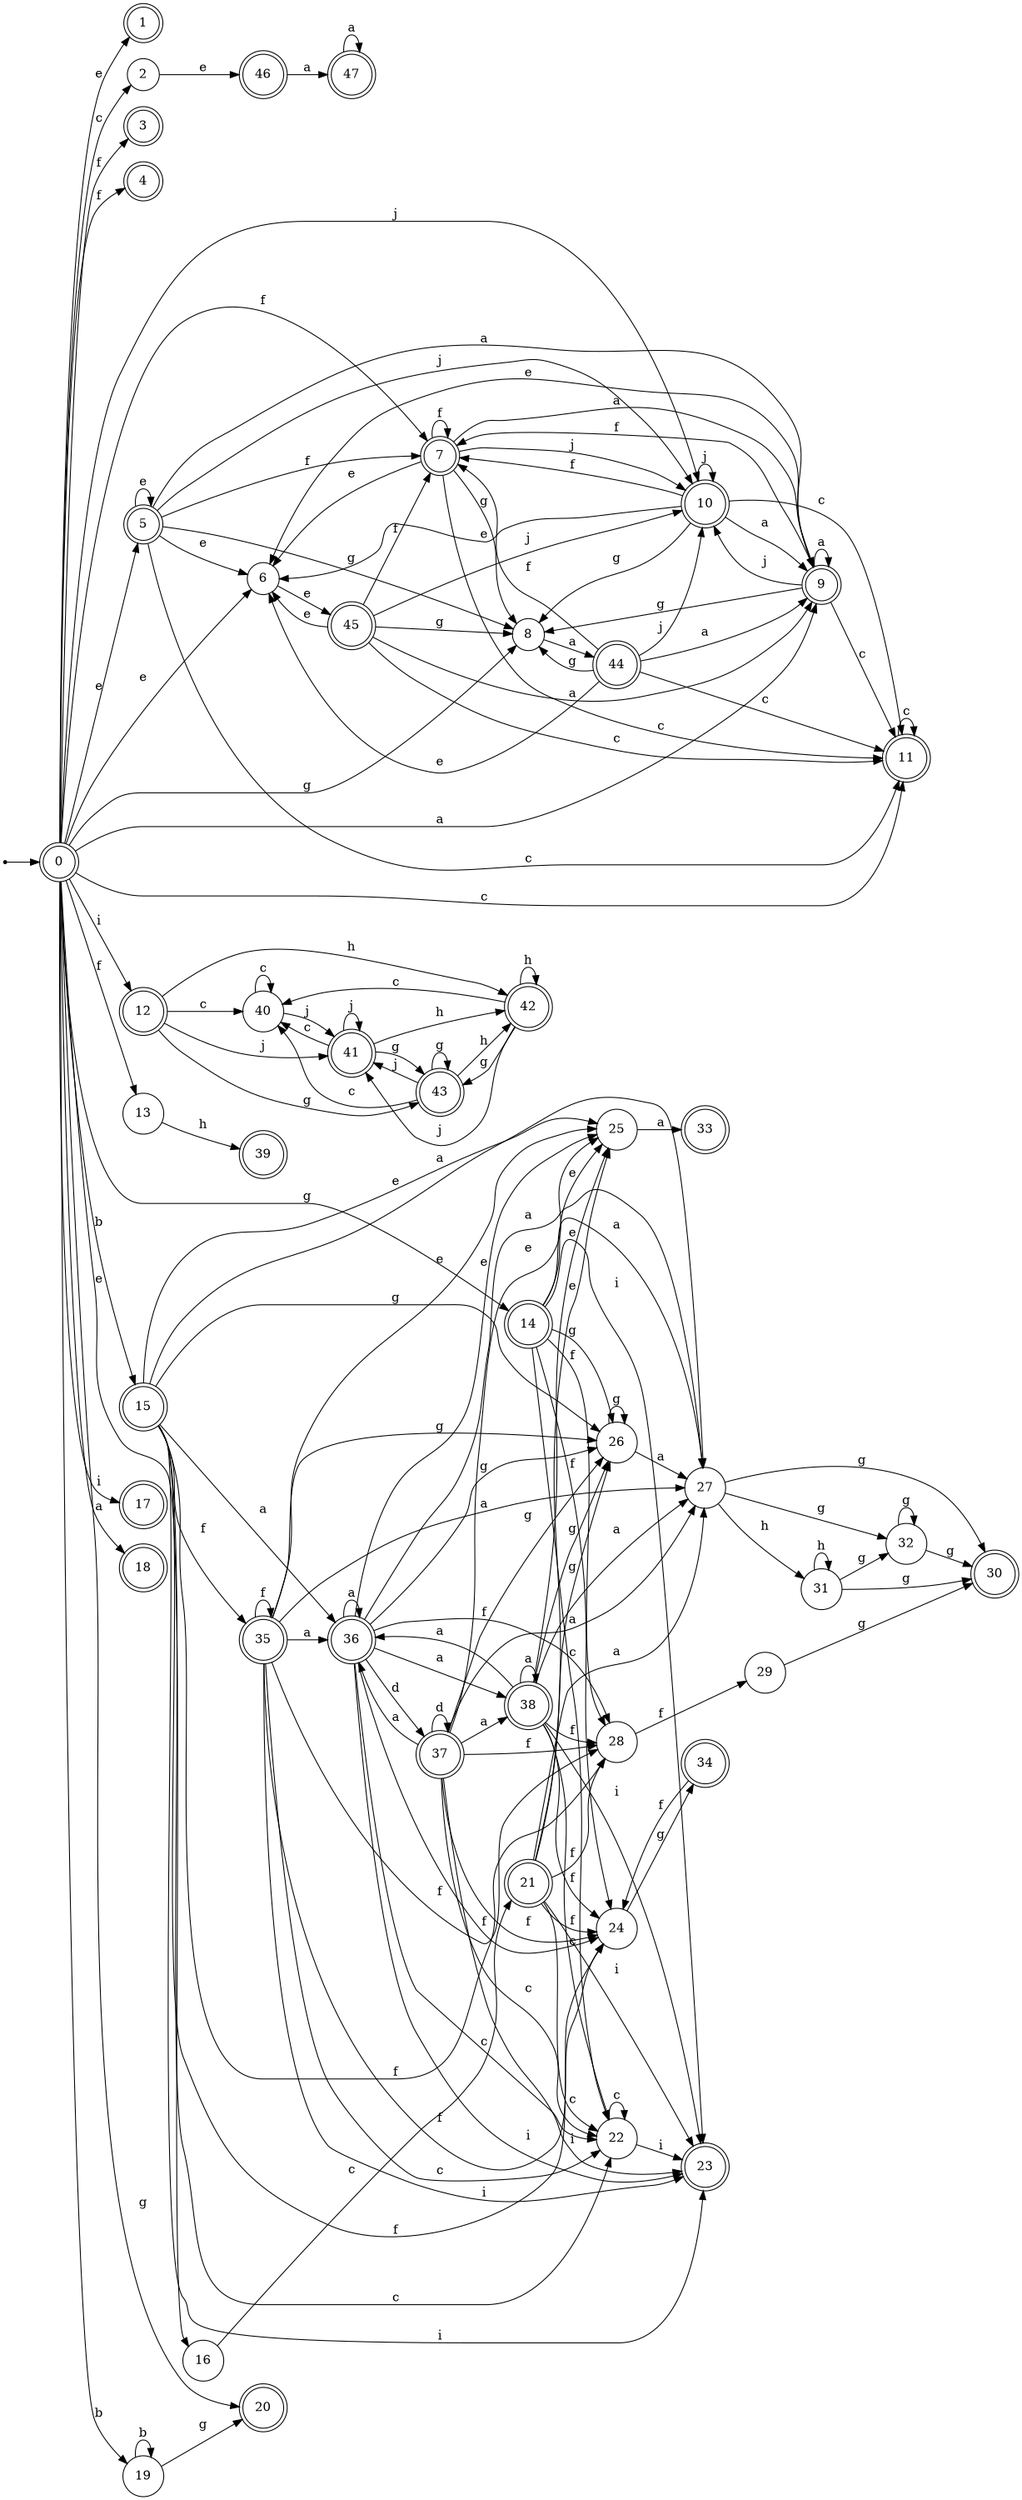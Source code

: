 digraph finite_state_machine {
rankdir=LR;
size="20,20";
node [shape = point]; "dummy0"
node [shape = doublecircle]; "0";"dummy0" -> "0";
node [shape = doublecircle]; "1";node [shape = circle]; "2";
node [shape = doublecircle]; "3";node [shape = doublecircle]; "4";node [shape = doublecircle]; "5";node [shape = circle]; "6";
node [shape = doublecircle]; "7";node [shape = circle]; "8";
node [shape = doublecircle]; "9";node [shape = doublecircle]; "10";node [shape = doublecircle]; "11";node [shape = doublecircle]; "12";node [shape = circle]; "13";
node [shape = doublecircle]; "14";node [shape = doublecircle]; "15";node [shape = circle]; "16";
node [shape = doublecircle]; "17";node [shape = doublecircle]; "18";node [shape = circle]; "19";
node [shape = doublecircle]; "20";node [shape = doublecircle]; "21";node [shape = circle]; "22";
node [shape = doublecircle]; "23";node [shape = circle]; "24";
node [shape = circle]; "25";
node [shape = circle]; "26";
node [shape = circle]; "27";
node [shape = circle]; "28";
node [shape = circle]; "29";
node [shape = doublecircle]; "30";node [shape = circle]; "31";
node [shape = circle]; "32";
node [shape = doublecircle]; "33";node [shape = doublecircle]; "34";node [shape = doublecircle]; "35";node [shape = doublecircle]; "36";node [shape = doublecircle]; "37";node [shape = doublecircle]; "38";node [shape = doublecircle]; "39";node [shape = circle]; "40";
node [shape = doublecircle]; "41";node [shape = doublecircle]; "42";node [shape = doublecircle]; "43";node [shape = doublecircle]; "44";node [shape = doublecircle]; "45";node [shape = doublecircle]; "46";node [shape = doublecircle]; "47";"0" -> "16" [label = "e"];
 "0" -> "1" [label = "e"];
 "0" -> "5" [label = "e"];
 "0" -> "6" [label = "e"];
 "0" -> "2" [label = "c"];
 "0" -> "11" [label = "c"];
 "0" -> "3" [label = "f"];
 "0" -> "4" [label = "f"];
 "0" -> "13" [label = "f"];
 "0" -> "7" [label = "f"];
 "0" -> "8" [label = "g"];
 "0" -> "20" [label = "g"];
 "0" -> "14" [label = "g"];
 "0" -> "9" [label = "a"];
 "0" -> "18" [label = "a"];
 "0" -> "10" [label = "j"];
 "0" -> "17" [label = "i"];
 "0" -> "12" [label = "i"];
 "0" -> "19" [label = "b"];
 "0" -> "15" [label = "b"];
 "19" -> "19" [label = "b"];
 "19" -> "20" [label = "g"];
 "16" -> "21" [label = "c"];
 "21" -> "22" [label = "c"];
 "21" -> "23" [label = "i"];
 "21" -> "24" [label = "f"];
 "21" -> "28" [label = "f"];
 "21" -> "25" [label = "e"];
 "21" -> "26" [label = "g"];
 "21" -> "27" [label = "a"];
 "28" -> "29" [label = "f"];
 "29" -> "30" [label = "g"];
 "27" -> "31" [label = "h"];
 "27" -> "32" [label = "g"];
 "27" -> "30" [label = "g"];
 "32" -> "32" [label = "g"];
 "32" -> "30" [label = "g"];
 "31" -> "31" [label = "h"];
 "31" -> "32" [label = "g"];
 "31" -> "30" [label = "g"];
 "26" -> "26" [label = "g"];
 "26" -> "27" [label = "a"];
 "25" -> "33" [label = "a"];
 "24" -> "34" [label = "g"];
 "34" -> "24" [label = "f"];
 "22" -> "22" [label = "c"];
 "22" -> "23" [label = "i"];
 "15" -> "24" [label = "f"];
 "15" -> "35" [label = "f"];
 "15" -> "28" [label = "f"];
 "15" -> "27" [label = "a"];
 "15" -> "36" [label = "a"];
 "15" -> "22" [label = "c"];
 "15" -> "23" [label = "i"];
 "15" -> "25" [label = "e"];
 "15" -> "26" [label = "g"];
 "36" -> "27" [label = "a"];
 "36" -> "36" [label = "a"];
 "36" -> "38" [label = "a"];
 "36" -> "37" [label = "d"];
 "36" -> "22" [label = "c"];
 "36" -> "23" [label = "i"];
 "36" -> "24" [label = "f"];
 "36" -> "28" [label = "f"];
 "36" -> "25" [label = "e"];
 "36" -> "26" [label = "g"];
 "38" -> "27" [label = "a"];
 "38" -> "36" [label = "a"];
 "38" -> "38" [label = "a"];
 "38" -> "22" [label = "c"];
 "38" -> "23" [label = "i"];
 "38" -> "24" [label = "f"];
 "38" -> "28" [label = "f"];
 "38" -> "25" [label = "e"];
 "38" -> "26" [label = "g"];
 "37" -> "37" [label = "d"];
 "37" -> "27" [label = "a"];
 "37" -> "36" [label = "a"];
 "37" -> "38" [label = "a"];
 "37" -> "22" [label = "c"];
 "37" -> "23" [label = "i"];
 "37" -> "24" [label = "f"];
 "37" -> "28" [label = "f"];
 "37" -> "25" [label = "e"];
 "37" -> "26" [label = "g"];
 "35" -> "24" [label = "f"];
 "35" -> "35" [label = "f"];
 "35" -> "28" [label = "f"];
 "35" -> "27" [label = "a"];
 "35" -> "36" [label = "a"];
 "35" -> "22" [label = "c"];
 "35" -> "23" [label = "i"];
 "35" -> "25" [label = "e"];
 "35" -> "26" [label = "g"];
 "14" -> "22" [label = "c"];
 "14" -> "23" [label = "i"];
 "14" -> "24" [label = "f"];
 "14" -> "28" [label = "f"];
 "14" -> "25" [label = "e"];
 "14" -> "26" [label = "g"];
 "14" -> "27" [label = "a"];
 "13" -> "39" [label = "h"];
 "12" -> "40" [label = "c"];
 "12" -> "41" [label = "j"];
 "12" -> "42" [label = "h"];
 "12" -> "43" [label = "g"];
 "43" -> "43" [label = "g"];
 "43" -> "40" [label = "c"];
 "43" -> "41" [label = "j"];
 "43" -> "42" [label = "h"];
 "42" -> "42" [label = "h"];
 "42" -> "40" [label = "c"];
 "42" -> "41" [label = "j"];
 "42" -> "43" [label = "g"];
 "41" -> "41" [label = "j"];
 "41" -> "40" [label = "c"];
 "41" -> "42" [label = "h"];
 "41" -> "43" [label = "g"];
 "40" -> "40" [label = "c"];
 "40" -> "41" [label = "j"];
 "11" -> "11" [label = "c"];
 "10" -> "10" [label = "j"];
 "10" -> "6" [label = "e"];
 "10" -> "7" [label = "f"];
 "10" -> "8" [label = "g"];
 "10" -> "9" [label = "a"];
 "10" -> "11" [label = "c"];
 "9" -> "9" [label = "a"];
 "9" -> "6" [label = "e"];
 "9" -> "7" [label = "f"];
 "9" -> "8" [label = "g"];
 "9" -> "10" [label = "j"];
 "9" -> "11" [label = "c"];
 "8" -> "44" [label = "a"];
 "44" -> "8" [label = "g"];
 "44" -> "6" [label = "e"];
 "44" -> "7" [label = "f"];
 "44" -> "9" [label = "a"];
 "44" -> "10" [label = "j"];
 "44" -> "11" [label = "c"];
 "7" -> "7" [label = "f"];
 "7" -> "6" [label = "e"];
 "7" -> "8" [label = "g"];
 "7" -> "9" [label = "a"];
 "7" -> "10" [label = "j"];
 "7" -> "11" [label = "c"];
 "6" -> "45" [label = "e"];
 "45" -> "6" [label = "e"];
 "45" -> "7" [label = "f"];
 "45" -> "8" [label = "g"];
 "45" -> "9" [label = "a"];
 "45" -> "10" [label = "j"];
 "45" -> "11" [label = "c"];
 "5" -> "5" [label = "e"];
 "5" -> "6" [label = "e"];
 "5" -> "7" [label = "f"];
 "5" -> "8" [label = "g"];
 "5" -> "9" [label = "a"];
 "5" -> "10" [label = "j"];
 "5" -> "11" [label = "c"];
 "2" -> "46" [label = "e"];
 "46" -> "47" [label = "a"];
 "47" -> "47" [label = "a"];
 }
